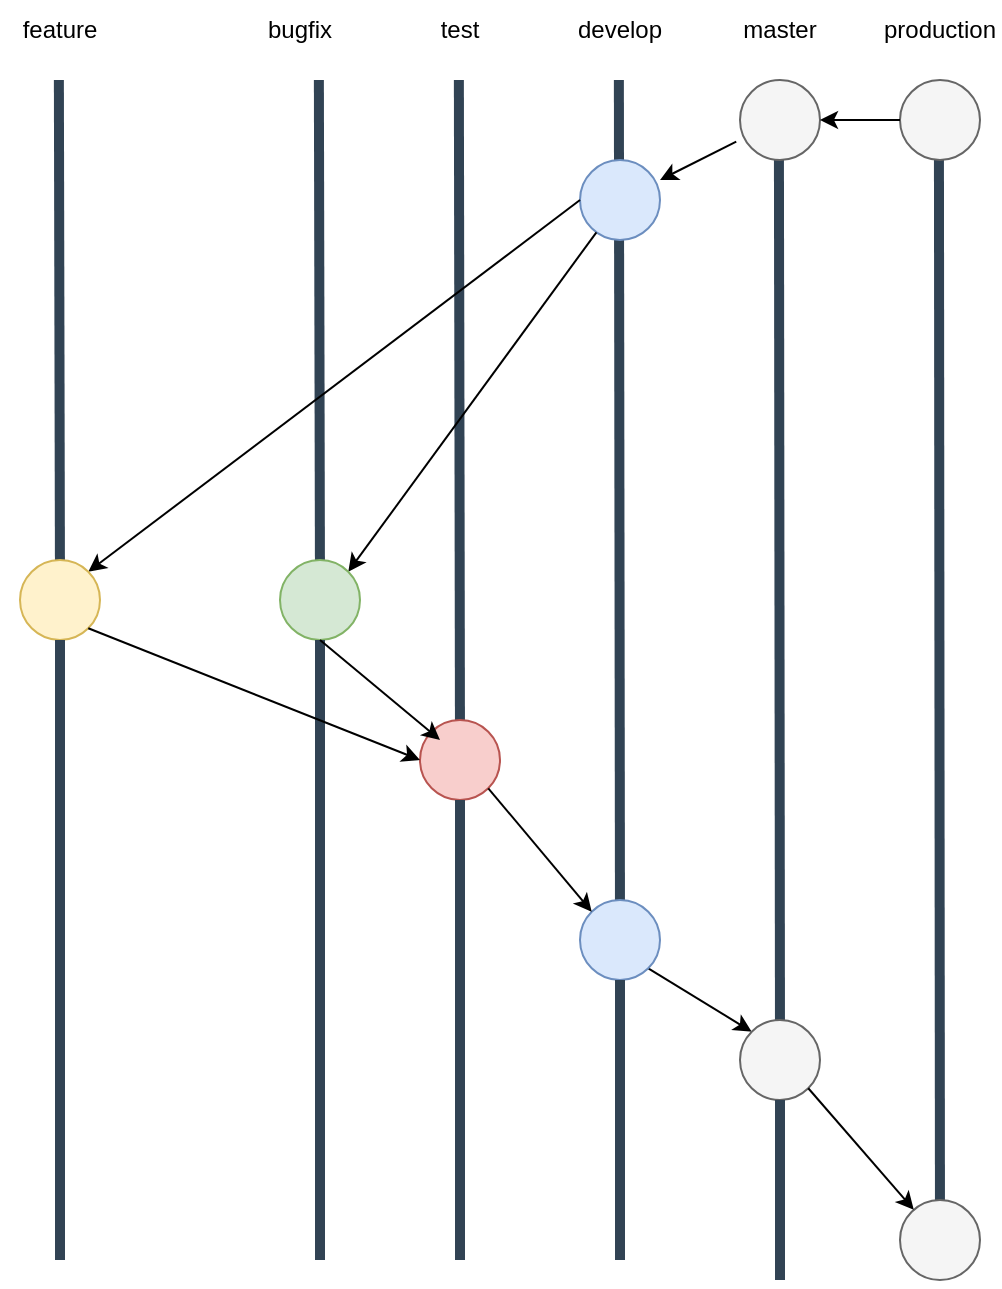 <mxfile version="20.3.0" type="device"><diagram id="6lYlLsDd9LQ95w-VHYPC" name="Page-1"><mxGraphModel dx="1038" dy="1749" grid="1" gridSize="10" guides="1" tooltips="1" connect="1" arrows="1" fold="1" page="1" pageScale="1" pageWidth="850" pageHeight="1100" math="0" shadow="0"><root><mxCell id="0"/><mxCell id="1" parent="0"/><mxCell id="OSVja9YV9loTz78kXG6U-35" value="" style="endArrow=none;html=1;rounded=0;fillColor=#647687;strokeColor=#314354;strokeWidth=5;" parent="1" edge="1"><mxGeometry width="50" height="50" relative="1" as="geometry"><mxPoint x="900" y="510" as="sourcePoint"/><mxPoint x="899.44" y="-80" as="targetPoint"/></mxGeometry></mxCell><mxCell id="OSVja9YV9loTz78kXG6U-34" value="" style="endArrow=none;html=1;rounded=0;fillColor=#647687;strokeColor=#314354;strokeWidth=5;startArrow=none;" parent="1" source="OSVja9YV9loTz78kXG6U-23" edge="1"><mxGeometry width="50" height="50" relative="1" as="geometry"><mxPoint x="820" y="520" as="sourcePoint"/><mxPoint x="819.44" y="-70" as="targetPoint"/></mxGeometry></mxCell><mxCell id="OSVja9YV9loTz78kXG6U-33" value="" style="endArrow=none;html=1;rounded=0;fillColor=#647687;strokeColor=#314354;strokeWidth=5;startArrow=none;" parent="1" source="OSVja9YV9loTz78kXG6U-18" edge="1"><mxGeometry width="50" height="50" relative="1" as="geometry"><mxPoint x="740" y="510" as="sourcePoint"/><mxPoint x="739.44" y="-80" as="targetPoint"/></mxGeometry></mxCell><mxCell id="OSVja9YV9loTz78kXG6U-32" value="" style="endArrow=none;html=1;rounded=0;fillColor=#647687;strokeColor=#314354;strokeWidth=5;startArrow=none;" parent="1" source="byHXq3cpFMI0-J4gyaPZ-1" edge="1"><mxGeometry width="50" height="50" relative="1" as="geometry"><mxPoint x="660" y="510" as="sourcePoint"/><mxPoint x="659.44" y="-80" as="targetPoint"/></mxGeometry></mxCell><mxCell id="OSVja9YV9loTz78kXG6U-31" value="" style="endArrow=none;html=1;rounded=0;fillColor=#647687;strokeColor=#314354;strokeWidth=5;startArrow=none;" parent="1" source="OSVja9YV9loTz78kXG6U-6" edge="1"><mxGeometry width="50" height="50" relative="1" as="geometry"><mxPoint x="590" y="510" as="sourcePoint"/><mxPoint x="589.44" y="-80" as="targetPoint"/></mxGeometry></mxCell><mxCell id="OSVja9YV9loTz78kXG6U-30" value="" style="endArrow=none;html=1;rounded=0;fillColor=#647687;strokeColor=#314354;strokeWidth=5;startArrow=none;" parent="1" source="OSVja9YV9loTz78kXG6U-8" edge="1"><mxGeometry width="50" height="50" relative="1" as="geometry"><mxPoint x="460" y="510" as="sourcePoint"/><mxPoint x="459.44" y="-80" as="targetPoint"/></mxGeometry></mxCell><mxCell id="OSVja9YV9loTz78kXG6U-1" value="" style="ellipse;whiteSpace=wrap;html=1;aspect=fixed;fillColor=#dae8fc;strokeColor=#6c8ebf;" parent="1" vertex="1"><mxGeometry x="720" y="-40" width="40" height="40" as="geometry"/></mxCell><mxCell id="OSVja9YV9loTz78kXG6U-3" value="develop" style="text;html=1;strokeColor=none;fillColor=none;align=center;verticalAlign=middle;whiteSpace=wrap;rounded=0;" parent="1" vertex="1"><mxGeometry x="710" y="-120" width="60" height="30" as="geometry"/></mxCell><mxCell id="OSVja9YV9loTz78kXG6U-4" value="test" style="text;html=1;strokeColor=none;fillColor=none;align=center;verticalAlign=middle;whiteSpace=wrap;rounded=0;" parent="1" vertex="1"><mxGeometry x="630" y="-120" width="60" height="30" as="geometry"/></mxCell><mxCell id="OSVja9YV9loTz78kXG6U-5" value="bugfix" style="text;html=1;strokeColor=none;fillColor=none;align=center;verticalAlign=middle;whiteSpace=wrap;rounded=0;" parent="1" vertex="1"><mxGeometry x="550" y="-120" width="60" height="30" as="geometry"/></mxCell><mxCell id="OSVja9YV9loTz78kXG6U-7" value="feature" style="text;html=1;strokeColor=none;fillColor=none;align=center;verticalAlign=middle;whiteSpace=wrap;rounded=0;" parent="1" vertex="1"><mxGeometry x="430" y="-120" width="60" height="30" as="geometry"/></mxCell><mxCell id="OSVja9YV9loTz78kXG6U-9" value="master" style="text;html=1;strokeColor=none;fillColor=none;align=center;verticalAlign=middle;whiteSpace=wrap;rounded=0;" parent="1" vertex="1"><mxGeometry x="790" y="-120" width="60" height="30" as="geometry"/></mxCell><mxCell id="OSVja9YV9loTz78kXG6U-10" value="" style="ellipse;whiteSpace=wrap;html=1;aspect=fixed;fillColor=#f5f5f5;strokeColor=#666666;fontColor=#333333;" parent="1" vertex="1"><mxGeometry x="800" y="-80" width="40" height="40" as="geometry"/></mxCell><mxCell id="OSVja9YV9loTz78kXG6U-14" value="" style="endArrow=classic;html=1;rounded=0;entryX=1;entryY=0;entryDx=0;entryDy=0;" parent="1" source="OSVja9YV9loTz78kXG6U-1" target="OSVja9YV9loTz78kXG6U-6" edge="1"><mxGeometry width="50" height="50" relative="1" as="geometry"><mxPoint x="725.858" y="154.142" as="sourcePoint"/><mxPoint x="470" y="360" as="targetPoint"/></mxGeometry></mxCell><mxCell id="OSVja9YV9loTz78kXG6U-17" value="" style="endArrow=classic;html=1;rounded=0;entryX=1;entryY=0;entryDx=0;entryDy=0;exitX=0;exitY=0.5;exitDx=0;exitDy=0;" parent="1" source="OSVja9YV9loTz78kXG6U-1" target="OSVja9YV9loTz78kXG6U-8" edge="1"><mxGeometry width="50" height="50" relative="1" as="geometry"><mxPoint x="720" y="140" as="sourcePoint"/><mxPoint x="490" y="70" as="targetPoint"/></mxGeometry></mxCell><mxCell id="OSVja9YV9loTz78kXG6U-22" value="" style="endArrow=classic;html=1;rounded=0;exitX=-0.047;exitY=0.769;exitDx=0;exitDy=0;exitPerimeter=0;" parent="1" source="OSVja9YV9loTz78kXG6U-10" edge="1"><mxGeometry width="50" height="50" relative="1" as="geometry"><mxPoint x="620" y="90" as="sourcePoint"/><mxPoint x="760" y="-30" as="targetPoint"/></mxGeometry></mxCell><mxCell id="OSVja9YV9loTz78kXG6U-24" value="" style="endArrow=classic;html=1;rounded=0;entryX=0;entryY=0;entryDx=0;entryDy=0;exitX=1;exitY=1;exitDx=0;exitDy=0;" parent="1" source="OSVja9YV9loTz78kXG6U-18" target="OSVja9YV9loTz78kXG6U-23" edge="1"><mxGeometry width="50" height="50" relative="1" as="geometry"><mxPoint x="170" y="220" as="sourcePoint"/><mxPoint x="220" y="170" as="targetPoint"/></mxGeometry></mxCell><mxCell id="OSVja9YV9loTz78kXG6U-25" value="production" style="text;html=1;strokeColor=none;fillColor=none;align=center;verticalAlign=middle;whiteSpace=wrap;rounded=0;" parent="1" vertex="1"><mxGeometry x="870" y="-120" width="60" height="30" as="geometry"/></mxCell><mxCell id="OSVja9YV9loTz78kXG6U-26" value="" style="ellipse;whiteSpace=wrap;html=1;aspect=fixed;fillColor=#f5f5f5;strokeColor=#666666;fontColor=#333333;" parent="1" vertex="1"><mxGeometry x="880" y="-80" width="40" height="40" as="geometry"/></mxCell><mxCell id="OSVja9YV9loTz78kXG6U-27" value="" style="endArrow=classic;html=1;rounded=0;entryX=1;entryY=0.5;entryDx=0;entryDy=0;exitX=0;exitY=0.5;exitDx=0;exitDy=0;" parent="1" source="OSVja9YV9loTz78kXG6U-26" target="OSVja9YV9loTz78kXG6U-10" edge="1"><mxGeometry width="50" height="50" relative="1" as="geometry"><mxPoint x="620" y="260" as="sourcePoint"/><mxPoint x="670" y="210" as="targetPoint"/></mxGeometry></mxCell><mxCell id="OSVja9YV9loTz78kXG6U-28" value="" style="ellipse;whiteSpace=wrap;html=1;aspect=fixed;fillColor=#f5f5f5;strokeColor=#666666;fontColor=#333333;" parent="1" vertex="1"><mxGeometry x="880" y="480" width="40" height="40" as="geometry"/></mxCell><mxCell id="byHXq3cpFMI0-J4gyaPZ-1" value="" style="ellipse;whiteSpace=wrap;html=1;aspect=fixed;fillColor=#f8cecc;strokeColor=#b85450;" parent="1" vertex="1"><mxGeometry x="640" y="240" width="40" height="40" as="geometry"/></mxCell><mxCell id="byHXq3cpFMI0-J4gyaPZ-2" value="" style="endArrow=none;html=1;rounded=0;fillColor=#647687;strokeColor=#314354;strokeWidth=5;" parent="1" target="byHXq3cpFMI0-J4gyaPZ-1" edge="1"><mxGeometry width="50" height="50" relative="1" as="geometry"><mxPoint x="660" y="510" as="sourcePoint"/><mxPoint x="659.44" y="-80" as="targetPoint"/></mxGeometry></mxCell><mxCell id="OSVja9YV9loTz78kXG6U-8" value="" style="ellipse;whiteSpace=wrap;html=1;aspect=fixed;fillColor=#fff2cc;strokeColor=#d6b656;" parent="1" vertex="1"><mxGeometry x="440" y="160" width="40" height="40" as="geometry"/></mxCell><mxCell id="byHXq3cpFMI0-J4gyaPZ-3" value="" style="endArrow=none;html=1;rounded=0;fillColor=#647687;strokeColor=#314354;strokeWidth=5;" parent="1" target="OSVja9YV9loTz78kXG6U-8" edge="1"><mxGeometry width="50" height="50" relative="1" as="geometry"><mxPoint x="460" y="510" as="sourcePoint"/><mxPoint x="459.44" y="-80" as="targetPoint"/></mxGeometry></mxCell><mxCell id="OSVja9YV9loTz78kXG6U-6" value="" style="ellipse;whiteSpace=wrap;html=1;aspect=fixed;fillColor=#d5e8d4;strokeColor=#82b366;" parent="1" vertex="1"><mxGeometry x="570" y="160" width="40" height="40" as="geometry"/></mxCell><mxCell id="byHXq3cpFMI0-J4gyaPZ-4" value="" style="endArrow=none;html=1;rounded=0;fillColor=#647687;strokeColor=#314354;strokeWidth=5;" parent="1" target="OSVja9YV9loTz78kXG6U-6" edge="1"><mxGeometry width="50" height="50" relative="1" as="geometry"><mxPoint x="590" y="510" as="sourcePoint"/><mxPoint x="589.44" y="-80" as="targetPoint"/></mxGeometry></mxCell><mxCell id="byHXq3cpFMI0-J4gyaPZ-6" value="" style="endArrow=classic;html=1;rounded=0;exitX=0.5;exitY=1;exitDx=0;exitDy=0;" parent="1" source="OSVja9YV9loTz78kXG6U-6" edge="1"><mxGeometry width="50" height="50" relative="1" as="geometry"><mxPoint x="510" y="240" as="sourcePoint"/><mxPoint x="650" y="250" as="targetPoint"/></mxGeometry></mxCell><mxCell id="byHXq3cpFMI0-J4gyaPZ-7" value="" style="endArrow=classic;html=1;rounded=0;entryX=0;entryY=0.5;entryDx=0;entryDy=0;exitX=1;exitY=1;exitDx=0;exitDy=0;" parent="1" source="OSVja9YV9loTz78kXG6U-8" target="byHXq3cpFMI0-J4gyaPZ-1" edge="1"><mxGeometry width="50" height="50" relative="1" as="geometry"><mxPoint x="510" y="240" as="sourcePoint"/><mxPoint x="560" y="190" as="targetPoint"/></mxGeometry></mxCell><mxCell id="OSVja9YV9loTz78kXG6U-18" value="" style="ellipse;whiteSpace=wrap;html=1;aspect=fixed;fillColor=#dae8fc;strokeColor=#6c8ebf;" parent="1" vertex="1"><mxGeometry x="720" y="330" width="40" height="40" as="geometry"/></mxCell><mxCell id="byHXq3cpFMI0-J4gyaPZ-8" value="" style="endArrow=none;html=1;rounded=0;fillColor=#647687;strokeColor=#314354;strokeWidth=5;" parent="1" target="OSVja9YV9loTz78kXG6U-18" edge="1"><mxGeometry width="50" height="50" relative="1" as="geometry"><mxPoint x="740" y="510" as="sourcePoint"/><mxPoint x="739.44" y="-80" as="targetPoint"/></mxGeometry></mxCell><mxCell id="byHXq3cpFMI0-J4gyaPZ-9" value="" style="endArrow=classic;html=1;rounded=0;entryX=0;entryY=0;entryDx=0;entryDy=0;exitX=1;exitY=1;exitDx=0;exitDy=0;" parent="1" source="byHXq3cpFMI0-J4gyaPZ-1" target="OSVja9YV9loTz78kXG6U-18" edge="1"><mxGeometry width="50" height="50" relative="1" as="geometry"><mxPoint x="320" y="360" as="sourcePoint"/><mxPoint x="370" y="310" as="targetPoint"/></mxGeometry></mxCell><mxCell id="OSVja9YV9loTz78kXG6U-23" value="" style="ellipse;whiteSpace=wrap;html=1;aspect=fixed;fillColor=#f5f5f5;strokeColor=#666666;fontColor=#333333;" parent="1" vertex="1"><mxGeometry x="800" y="390" width="40" height="40" as="geometry"/></mxCell><mxCell id="byHXq3cpFMI0-J4gyaPZ-10" value="" style="endArrow=none;html=1;rounded=0;fillColor=#647687;strokeColor=#314354;strokeWidth=5;" parent="1" target="OSVja9YV9loTz78kXG6U-23" edge="1"><mxGeometry width="50" height="50" relative="1" as="geometry"><mxPoint x="820" y="520" as="sourcePoint"/><mxPoint x="819.44" y="-70" as="targetPoint"/></mxGeometry></mxCell><mxCell id="byHXq3cpFMI0-J4gyaPZ-11" value="" style="endArrow=classic;html=1;rounded=0;exitX=1;exitY=1;exitDx=0;exitDy=0;" parent="1" source="OSVja9YV9loTz78kXG6U-23" target="OSVja9YV9loTz78kXG6U-28" edge="1"><mxGeometry width="50" height="50" relative="1" as="geometry"><mxPoint x="220" y="410" as="sourcePoint"/><mxPoint x="270" y="360" as="targetPoint"/></mxGeometry></mxCell></root></mxGraphModel></diagram></mxfile>